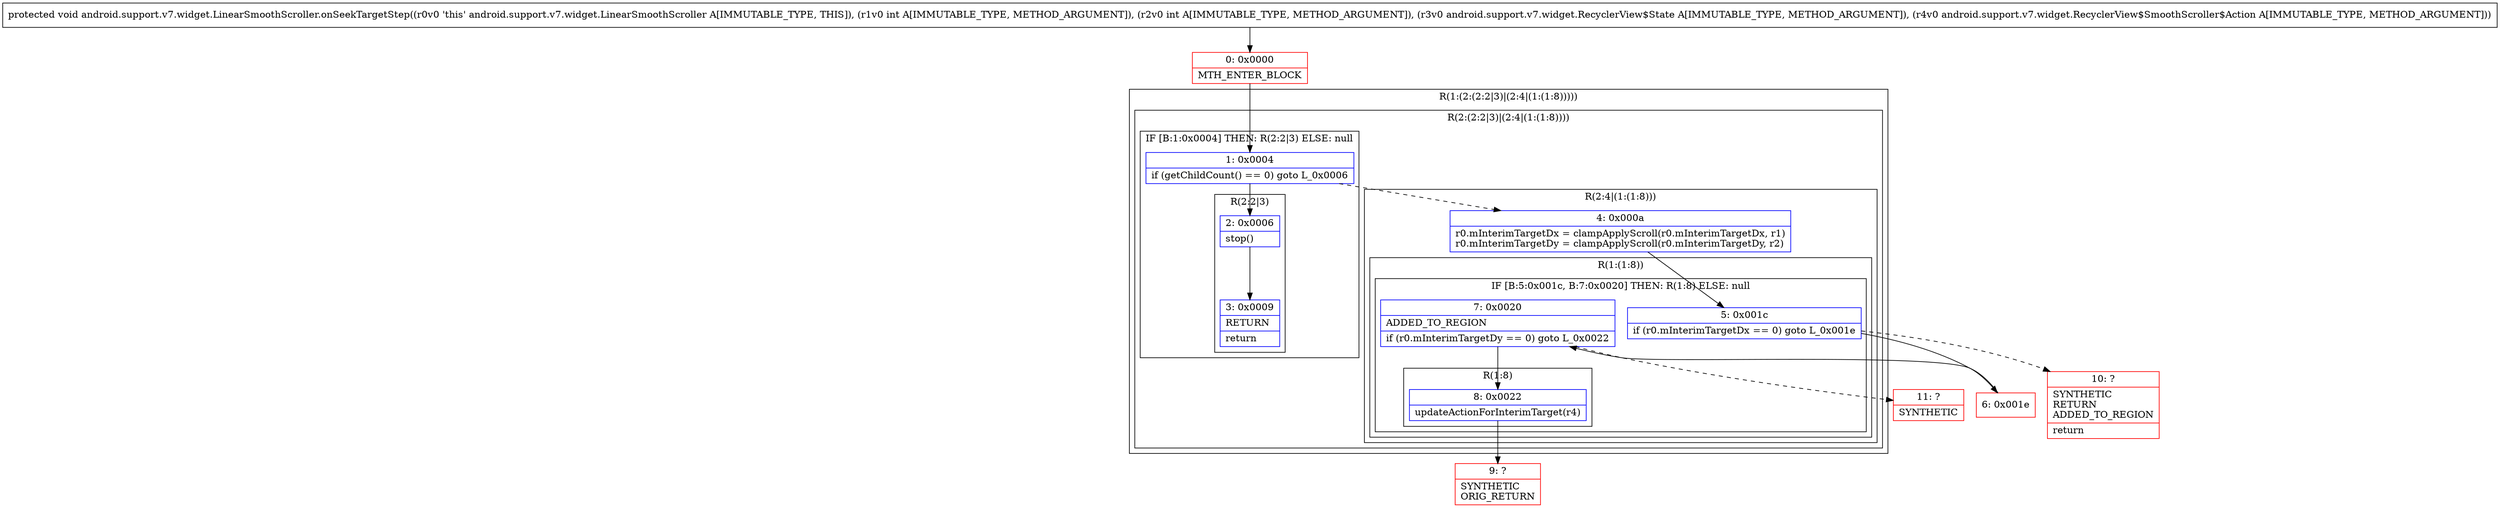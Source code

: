 digraph "CFG forandroid.support.v7.widget.LinearSmoothScroller.onSeekTargetStep(IILandroid\/support\/v7\/widget\/RecyclerView$State;Landroid\/support\/v7\/widget\/RecyclerView$SmoothScroller$Action;)V" {
subgraph cluster_Region_286081897 {
label = "R(1:(2:(2:2|3)|(2:4|(1:(1:8)))))";
node [shape=record,color=blue];
subgraph cluster_Region_1976513863 {
label = "R(2:(2:2|3)|(2:4|(1:(1:8))))";
node [shape=record,color=blue];
subgraph cluster_IfRegion_2136920853 {
label = "IF [B:1:0x0004] THEN: R(2:2|3) ELSE: null";
node [shape=record,color=blue];
Node_1 [shape=record,label="{1\:\ 0x0004|if (getChildCount() == 0) goto L_0x0006\l}"];
subgraph cluster_Region_922496753 {
label = "R(2:2|3)";
node [shape=record,color=blue];
Node_2 [shape=record,label="{2\:\ 0x0006|stop()\l}"];
Node_3 [shape=record,label="{3\:\ 0x0009|RETURN\l|return\l}"];
}
}
subgraph cluster_Region_1301361996 {
label = "R(2:4|(1:(1:8)))";
node [shape=record,color=blue];
Node_4 [shape=record,label="{4\:\ 0x000a|r0.mInterimTargetDx = clampApplyScroll(r0.mInterimTargetDx, r1)\lr0.mInterimTargetDy = clampApplyScroll(r0.mInterimTargetDy, r2)\l}"];
subgraph cluster_Region_1106793652 {
label = "R(1:(1:8))";
node [shape=record,color=blue];
subgraph cluster_IfRegion_1211621861 {
label = "IF [B:5:0x001c, B:7:0x0020] THEN: R(1:8) ELSE: null";
node [shape=record,color=blue];
Node_5 [shape=record,label="{5\:\ 0x001c|if (r0.mInterimTargetDx == 0) goto L_0x001e\l}"];
Node_7 [shape=record,label="{7\:\ 0x0020|ADDED_TO_REGION\l|if (r0.mInterimTargetDy == 0) goto L_0x0022\l}"];
subgraph cluster_Region_527156660 {
label = "R(1:8)";
node [shape=record,color=blue];
Node_8 [shape=record,label="{8\:\ 0x0022|updateActionForInterimTarget(r4)\l}"];
}
}
}
}
}
}
Node_0 [shape=record,color=red,label="{0\:\ 0x0000|MTH_ENTER_BLOCK\l}"];
Node_6 [shape=record,color=red,label="{6\:\ 0x001e}"];
Node_9 [shape=record,color=red,label="{9\:\ ?|SYNTHETIC\lORIG_RETURN\l}"];
Node_10 [shape=record,color=red,label="{10\:\ ?|SYNTHETIC\lRETURN\lADDED_TO_REGION\l|return\l}"];
Node_11 [shape=record,color=red,label="{11\:\ ?|SYNTHETIC\l}"];
MethodNode[shape=record,label="{protected void android.support.v7.widget.LinearSmoothScroller.onSeekTargetStep((r0v0 'this' android.support.v7.widget.LinearSmoothScroller A[IMMUTABLE_TYPE, THIS]), (r1v0 int A[IMMUTABLE_TYPE, METHOD_ARGUMENT]), (r2v0 int A[IMMUTABLE_TYPE, METHOD_ARGUMENT]), (r3v0 android.support.v7.widget.RecyclerView$State A[IMMUTABLE_TYPE, METHOD_ARGUMENT]), (r4v0 android.support.v7.widget.RecyclerView$SmoothScroller$Action A[IMMUTABLE_TYPE, METHOD_ARGUMENT])) }"];
MethodNode -> Node_0;
Node_1 -> Node_2;
Node_1 -> Node_4[style=dashed];
Node_2 -> Node_3;
Node_4 -> Node_5;
Node_5 -> Node_6;
Node_5 -> Node_10[style=dashed];
Node_7 -> Node_8;
Node_7 -> Node_11[style=dashed];
Node_8 -> Node_9;
Node_0 -> Node_1;
Node_6 -> Node_7;
}

